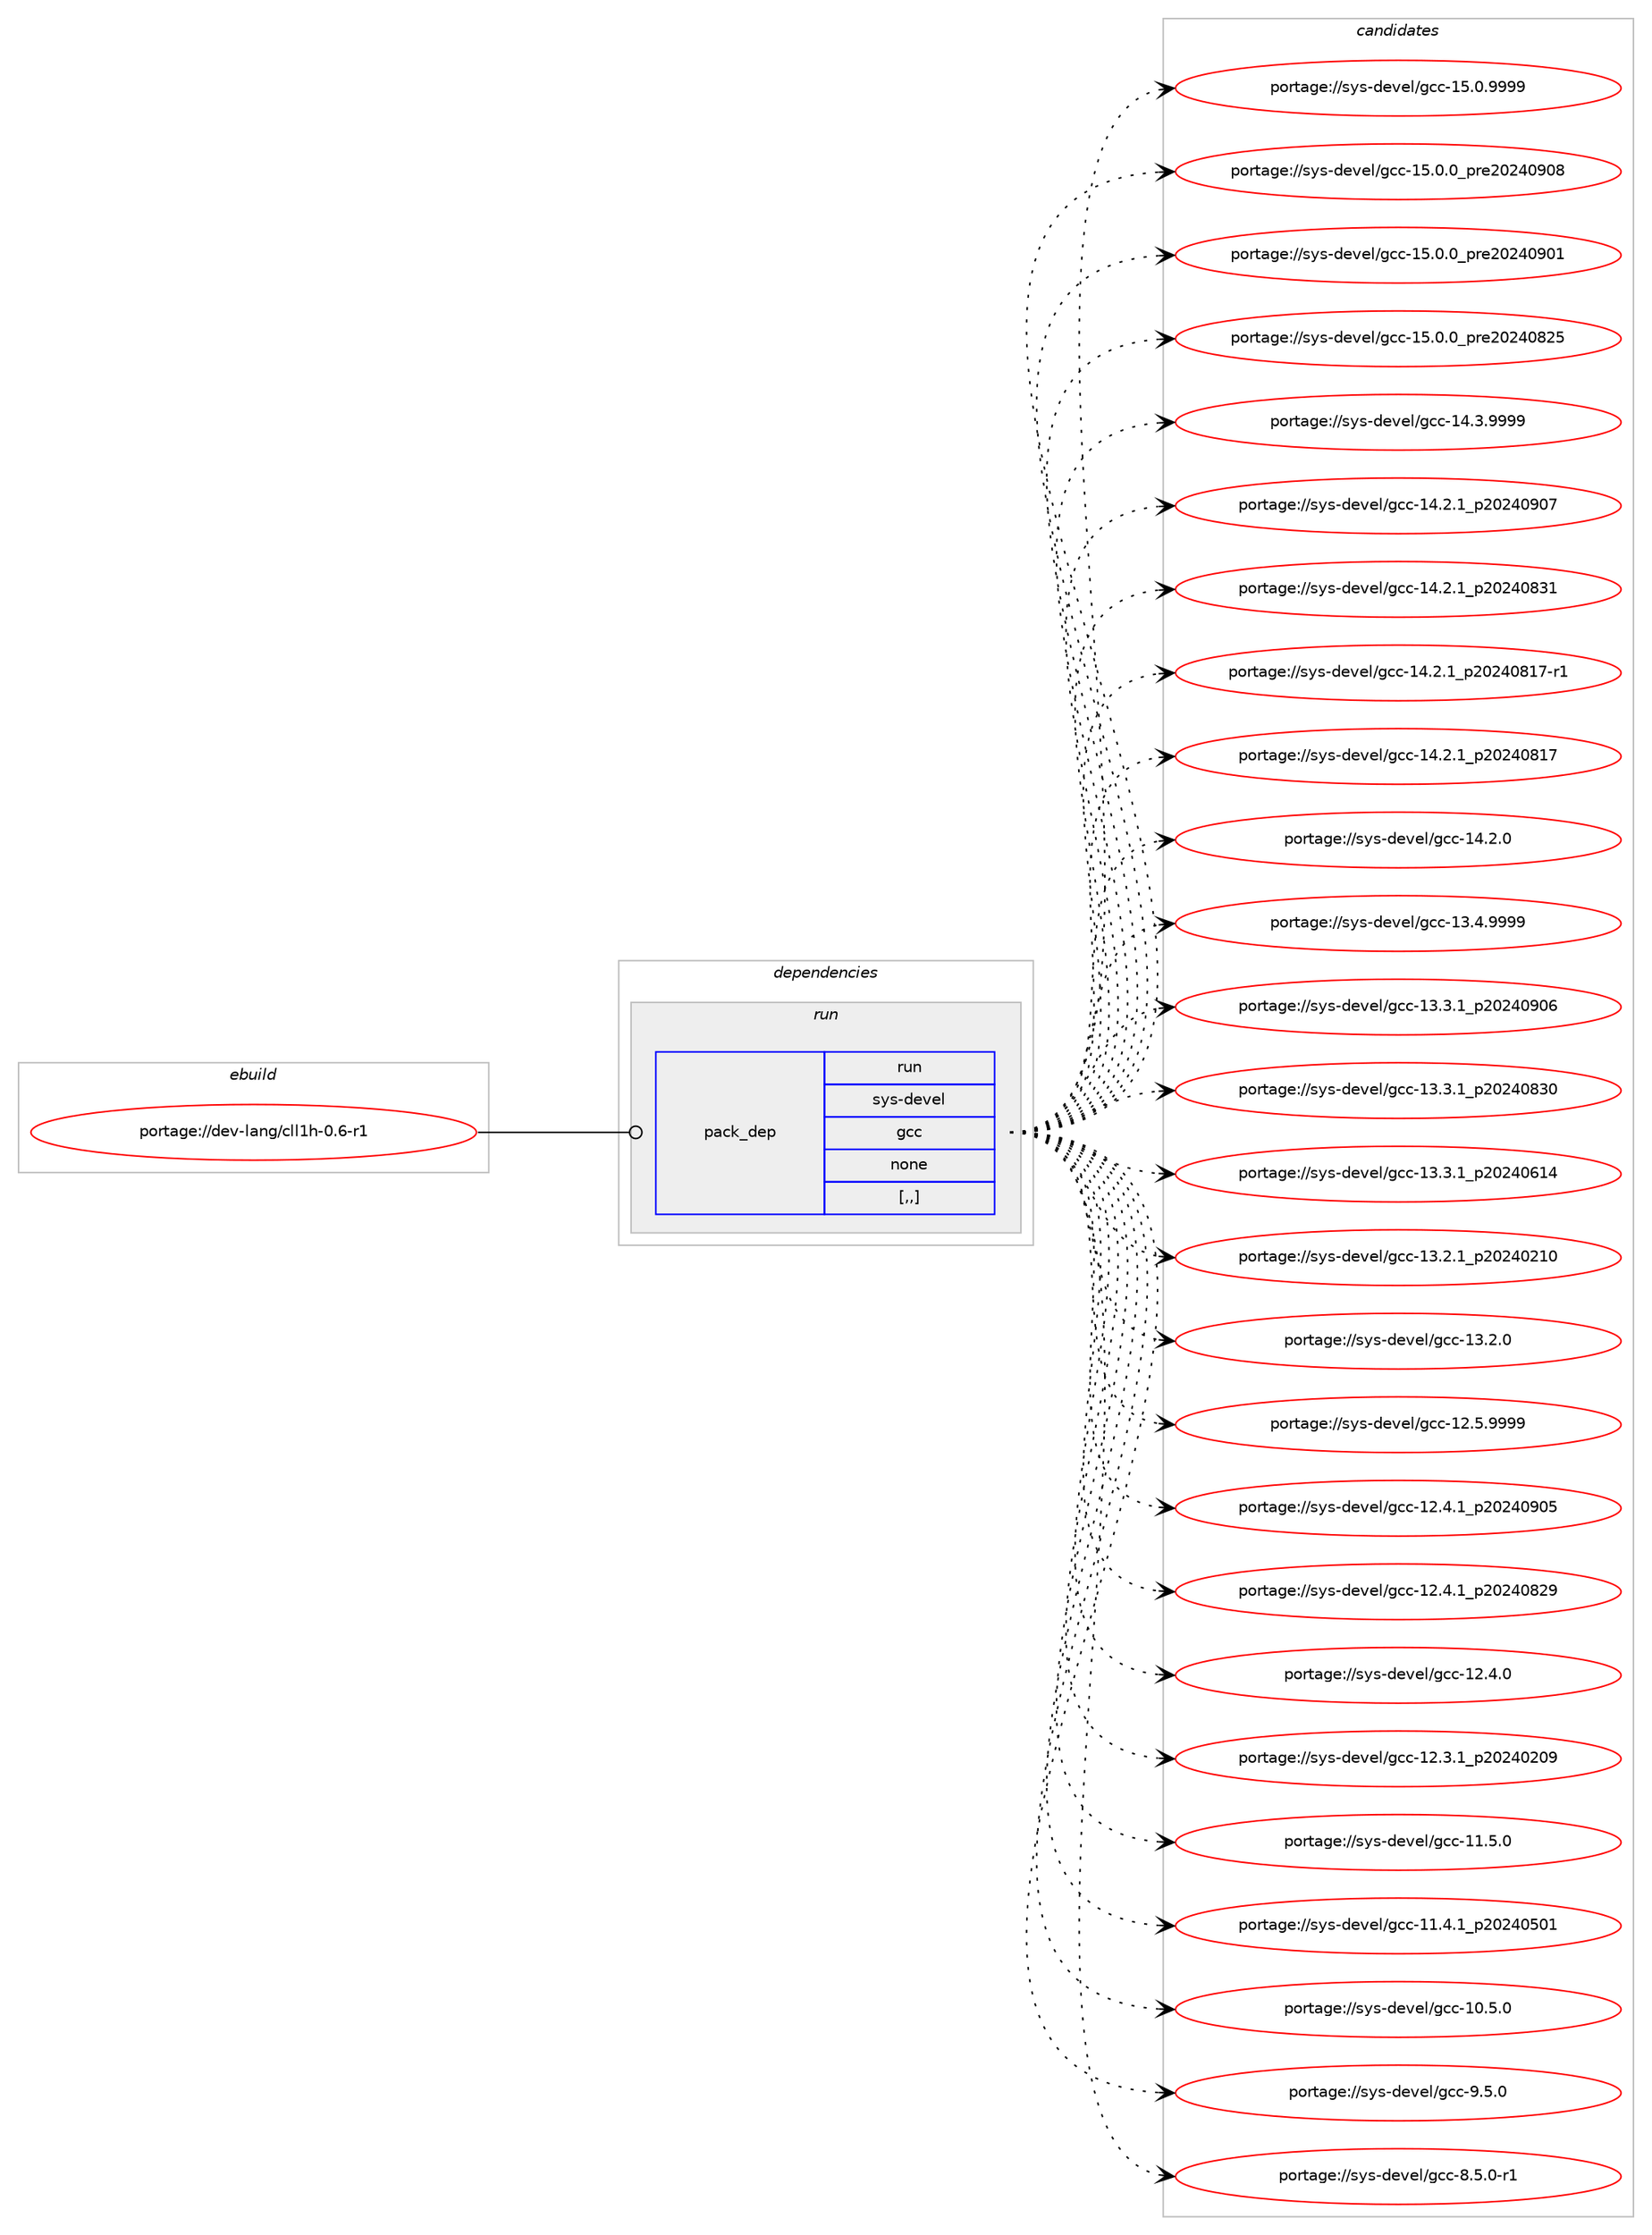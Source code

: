 digraph prolog {

# *************
# Graph options
# *************

newrank=true;
concentrate=true;
compound=true;
graph [rankdir=LR,fontname=Helvetica,fontsize=10,ranksep=1.5];#, ranksep=2.5, nodesep=0.2];
edge  [arrowhead=vee];
node  [fontname=Helvetica,fontsize=10];

# **********
# The ebuild
# **********

subgraph cluster_leftcol {
color=gray;
label=<<i>ebuild</i>>;
id [label="portage://dev-lang/cll1h-0.6-r1", color=red, width=4, href="../dev-lang/cll1h-0.6-r1.svg"];
}

# ****************
# The dependencies
# ****************

subgraph cluster_midcol {
color=gray;
label=<<i>dependencies</i>>;
subgraph cluster_compile {
fillcolor="#eeeeee";
style=filled;
label=<<i>compile</i>>;
}
subgraph cluster_compileandrun {
fillcolor="#eeeeee";
style=filled;
label=<<i>compile and run</i>>;
}
subgraph cluster_run {
fillcolor="#eeeeee";
style=filled;
label=<<i>run</i>>;
subgraph pack434760 {
dependency592288 [label=<<TABLE BORDER="0" CELLBORDER="1" CELLSPACING="0" CELLPADDING="4" WIDTH="220"><TR><TD ROWSPAN="6" CELLPADDING="30">pack_dep</TD></TR><TR><TD WIDTH="110">run</TD></TR><TR><TD>sys-devel</TD></TR><TR><TD>gcc</TD></TR><TR><TD>none</TD></TR><TR><TD>[,,]</TD></TR></TABLE>>, shape=none, color=blue];
}
id:e -> dependency592288:w [weight=20,style="solid",arrowhead="odot"];
}
}

# **************
# The candidates
# **************

subgraph cluster_choices {
rank=same;
color=gray;
label=<<i>candidates</i>>;

subgraph choice434760 {
color=black;
nodesep=1;
choice1151211154510010111810110847103999945495346484657575757 [label="portage://sys-devel/gcc-15.0.9999", color=red, width=4,href="../sys-devel/gcc-15.0.9999.svg"];
choice1151211154510010111810110847103999945495346484648951121141015048505248574856 [label="portage://sys-devel/gcc-15.0.0_pre20240908", color=red, width=4,href="../sys-devel/gcc-15.0.0_pre20240908.svg"];
choice1151211154510010111810110847103999945495346484648951121141015048505248574849 [label="portage://sys-devel/gcc-15.0.0_pre20240901", color=red, width=4,href="../sys-devel/gcc-15.0.0_pre20240901.svg"];
choice1151211154510010111810110847103999945495346484648951121141015048505248565053 [label="portage://sys-devel/gcc-15.0.0_pre20240825", color=red, width=4,href="../sys-devel/gcc-15.0.0_pre20240825.svg"];
choice1151211154510010111810110847103999945495246514657575757 [label="portage://sys-devel/gcc-14.3.9999", color=red, width=4,href="../sys-devel/gcc-14.3.9999.svg"];
choice1151211154510010111810110847103999945495246504649951125048505248574855 [label="portage://sys-devel/gcc-14.2.1_p20240907", color=red, width=4,href="../sys-devel/gcc-14.2.1_p20240907.svg"];
choice1151211154510010111810110847103999945495246504649951125048505248565149 [label="portage://sys-devel/gcc-14.2.1_p20240831", color=red, width=4,href="../sys-devel/gcc-14.2.1_p20240831.svg"];
choice11512111545100101118101108471039999454952465046499511250485052485649554511449 [label="portage://sys-devel/gcc-14.2.1_p20240817-r1", color=red, width=4,href="../sys-devel/gcc-14.2.1_p20240817-r1.svg"];
choice1151211154510010111810110847103999945495246504649951125048505248564955 [label="portage://sys-devel/gcc-14.2.1_p20240817", color=red, width=4,href="../sys-devel/gcc-14.2.1_p20240817.svg"];
choice1151211154510010111810110847103999945495246504648 [label="portage://sys-devel/gcc-14.2.0", color=red, width=4,href="../sys-devel/gcc-14.2.0.svg"];
choice1151211154510010111810110847103999945495146524657575757 [label="portage://sys-devel/gcc-13.4.9999", color=red, width=4,href="../sys-devel/gcc-13.4.9999.svg"];
choice1151211154510010111810110847103999945495146514649951125048505248574854 [label="portage://sys-devel/gcc-13.3.1_p20240906", color=red, width=4,href="../sys-devel/gcc-13.3.1_p20240906.svg"];
choice1151211154510010111810110847103999945495146514649951125048505248565148 [label="portage://sys-devel/gcc-13.3.1_p20240830", color=red, width=4,href="../sys-devel/gcc-13.3.1_p20240830.svg"];
choice1151211154510010111810110847103999945495146514649951125048505248544952 [label="portage://sys-devel/gcc-13.3.1_p20240614", color=red, width=4,href="../sys-devel/gcc-13.3.1_p20240614.svg"];
choice1151211154510010111810110847103999945495146504649951125048505248504948 [label="portage://sys-devel/gcc-13.2.1_p20240210", color=red, width=4,href="../sys-devel/gcc-13.2.1_p20240210.svg"];
choice1151211154510010111810110847103999945495146504648 [label="portage://sys-devel/gcc-13.2.0", color=red, width=4,href="../sys-devel/gcc-13.2.0.svg"];
choice1151211154510010111810110847103999945495046534657575757 [label="portage://sys-devel/gcc-12.5.9999", color=red, width=4,href="../sys-devel/gcc-12.5.9999.svg"];
choice1151211154510010111810110847103999945495046524649951125048505248574853 [label="portage://sys-devel/gcc-12.4.1_p20240905", color=red, width=4,href="../sys-devel/gcc-12.4.1_p20240905.svg"];
choice1151211154510010111810110847103999945495046524649951125048505248565057 [label="portage://sys-devel/gcc-12.4.1_p20240829", color=red, width=4,href="../sys-devel/gcc-12.4.1_p20240829.svg"];
choice1151211154510010111810110847103999945495046524648 [label="portage://sys-devel/gcc-12.4.0", color=red, width=4,href="../sys-devel/gcc-12.4.0.svg"];
choice1151211154510010111810110847103999945495046514649951125048505248504857 [label="portage://sys-devel/gcc-12.3.1_p20240209", color=red, width=4,href="../sys-devel/gcc-12.3.1_p20240209.svg"];
choice1151211154510010111810110847103999945494946534648 [label="portage://sys-devel/gcc-11.5.0", color=red, width=4,href="../sys-devel/gcc-11.5.0.svg"];
choice1151211154510010111810110847103999945494946524649951125048505248534849 [label="portage://sys-devel/gcc-11.4.1_p20240501", color=red, width=4,href="../sys-devel/gcc-11.4.1_p20240501.svg"];
choice1151211154510010111810110847103999945494846534648 [label="portage://sys-devel/gcc-10.5.0", color=red, width=4,href="../sys-devel/gcc-10.5.0.svg"];
choice11512111545100101118101108471039999455746534648 [label="portage://sys-devel/gcc-9.5.0", color=red, width=4,href="../sys-devel/gcc-9.5.0.svg"];
choice115121115451001011181011084710399994556465346484511449 [label="portage://sys-devel/gcc-8.5.0-r1", color=red, width=4,href="../sys-devel/gcc-8.5.0-r1.svg"];
dependency592288:e -> choice1151211154510010111810110847103999945495346484657575757:w [style=dotted,weight="100"];
dependency592288:e -> choice1151211154510010111810110847103999945495346484648951121141015048505248574856:w [style=dotted,weight="100"];
dependency592288:e -> choice1151211154510010111810110847103999945495346484648951121141015048505248574849:w [style=dotted,weight="100"];
dependency592288:e -> choice1151211154510010111810110847103999945495346484648951121141015048505248565053:w [style=dotted,weight="100"];
dependency592288:e -> choice1151211154510010111810110847103999945495246514657575757:w [style=dotted,weight="100"];
dependency592288:e -> choice1151211154510010111810110847103999945495246504649951125048505248574855:w [style=dotted,weight="100"];
dependency592288:e -> choice1151211154510010111810110847103999945495246504649951125048505248565149:w [style=dotted,weight="100"];
dependency592288:e -> choice11512111545100101118101108471039999454952465046499511250485052485649554511449:w [style=dotted,weight="100"];
dependency592288:e -> choice1151211154510010111810110847103999945495246504649951125048505248564955:w [style=dotted,weight="100"];
dependency592288:e -> choice1151211154510010111810110847103999945495246504648:w [style=dotted,weight="100"];
dependency592288:e -> choice1151211154510010111810110847103999945495146524657575757:w [style=dotted,weight="100"];
dependency592288:e -> choice1151211154510010111810110847103999945495146514649951125048505248574854:w [style=dotted,weight="100"];
dependency592288:e -> choice1151211154510010111810110847103999945495146514649951125048505248565148:w [style=dotted,weight="100"];
dependency592288:e -> choice1151211154510010111810110847103999945495146514649951125048505248544952:w [style=dotted,weight="100"];
dependency592288:e -> choice1151211154510010111810110847103999945495146504649951125048505248504948:w [style=dotted,weight="100"];
dependency592288:e -> choice1151211154510010111810110847103999945495146504648:w [style=dotted,weight="100"];
dependency592288:e -> choice1151211154510010111810110847103999945495046534657575757:w [style=dotted,weight="100"];
dependency592288:e -> choice1151211154510010111810110847103999945495046524649951125048505248574853:w [style=dotted,weight="100"];
dependency592288:e -> choice1151211154510010111810110847103999945495046524649951125048505248565057:w [style=dotted,weight="100"];
dependency592288:e -> choice1151211154510010111810110847103999945495046524648:w [style=dotted,weight="100"];
dependency592288:e -> choice1151211154510010111810110847103999945495046514649951125048505248504857:w [style=dotted,weight="100"];
dependency592288:e -> choice1151211154510010111810110847103999945494946534648:w [style=dotted,weight="100"];
dependency592288:e -> choice1151211154510010111810110847103999945494946524649951125048505248534849:w [style=dotted,weight="100"];
dependency592288:e -> choice1151211154510010111810110847103999945494846534648:w [style=dotted,weight="100"];
dependency592288:e -> choice11512111545100101118101108471039999455746534648:w [style=dotted,weight="100"];
dependency592288:e -> choice115121115451001011181011084710399994556465346484511449:w [style=dotted,weight="100"];
}
}

}
